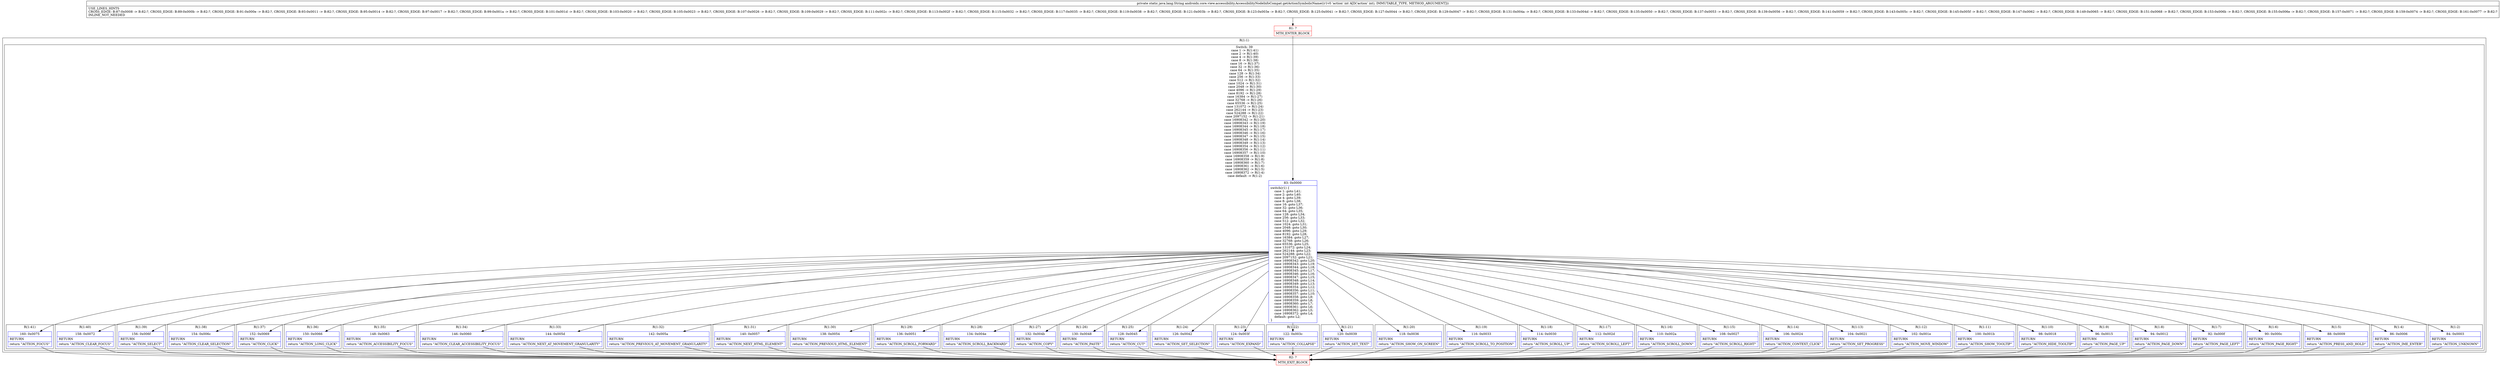 digraph "CFG forandroidx.core.view.accessibility.AccessibilityNodeInfoCompat.getActionSymbolicName(I)Ljava\/lang\/String;" {
subgraph cluster_Region_1181587524 {
label = "R(1:1)";
node [shape=record,color=blue];
subgraph cluster_SwitchRegion_1781459540 {
label = "Switch: 39
 case 1 -> R(1:41)
 case 2 -> R(1:40)
 case 4 -> R(1:39)
 case 8 -> R(1:38)
 case 16 -> R(1:37)
 case 32 -> R(1:36)
 case 64 -> R(1:35)
 case 128 -> R(1:34)
 case 256 -> R(1:33)
 case 512 -> R(1:32)
 case 1024 -> R(1:31)
 case 2048 -> R(1:30)
 case 4096 -> R(1:29)
 case 8192 -> R(1:28)
 case 16384 -> R(1:27)
 case 32768 -> R(1:26)
 case 65536 -> R(1:25)
 case 131072 -> R(1:24)
 case 262144 -> R(1:23)
 case 524288 -> R(1:22)
 case 2097152 -> R(1:21)
 case 16908342 -> R(1:20)
 case 16908343 -> R(1:19)
 case 16908344 -> R(1:18)
 case 16908345 -> R(1:17)
 case 16908346 -> R(1:16)
 case 16908347 -> R(1:15)
 case 16908348 -> R(1:14)
 case 16908349 -> R(1:13)
 case 16908354 -> R(1:12)
 case 16908356 -> R(1:11)
 case 16908357 -> R(1:10)
 case 16908358 -> R(1:9)
 case 16908359 -> R(1:8)
 case 16908360 -> R(1:7)
 case 16908361 -> R(1:6)
 case 16908362 -> R(1:5)
 case 16908372 -> R(1:4)
 case default -> R(1:2)";
node [shape=record,color=blue];
Node_83 [shape=record,label="{83\:\ 0x0000|switch(r1) \{\l    case 1: goto L41;\l    case 2: goto L40;\l    case 4: goto L39;\l    case 8: goto L38;\l    case 16: goto L37;\l    case 32: goto L36;\l    case 64: goto L35;\l    case 128: goto L34;\l    case 256: goto L33;\l    case 512: goto L32;\l    case 1024: goto L31;\l    case 2048: goto L30;\l    case 4096: goto L29;\l    case 8192: goto L28;\l    case 16384: goto L27;\l    case 32768: goto L26;\l    case 65536: goto L25;\l    case 131072: goto L24;\l    case 262144: goto L23;\l    case 524288: goto L22;\l    case 2097152: goto L21;\l    case 16908342: goto L20;\l    case 16908343: goto L19;\l    case 16908344: goto L18;\l    case 16908345: goto L17;\l    case 16908346: goto L16;\l    case 16908347: goto L15;\l    case 16908348: goto L14;\l    case 16908349: goto L13;\l    case 16908354: goto L12;\l    case 16908356: goto L11;\l    case 16908357: goto L10;\l    case 16908358: goto L9;\l    case 16908359: goto L8;\l    case 16908360: goto L7;\l    case 16908361: goto L6;\l    case 16908362: goto L5;\l    case 16908372: goto L4;\l    default: goto L2;\l\}\l}"];
subgraph cluster_Region_1497944059 {
label = "R(1:41)";
node [shape=record,color=blue];
Node_160 [shape=record,label="{160\:\ 0x0075|RETURN\l|return \"ACTION_FOCUS\"\l}"];
}
subgraph cluster_Region_828451846 {
label = "R(1:40)";
node [shape=record,color=blue];
Node_158 [shape=record,label="{158\:\ 0x0072|RETURN\l|return \"ACTION_CLEAR_FOCUS\"\l}"];
}
subgraph cluster_Region_459550166 {
label = "R(1:39)";
node [shape=record,color=blue];
Node_156 [shape=record,label="{156\:\ 0x006f|RETURN\l|return \"ACTION_SELECT\"\l}"];
}
subgraph cluster_Region_100997284 {
label = "R(1:38)";
node [shape=record,color=blue];
Node_154 [shape=record,label="{154\:\ 0x006c|RETURN\l|return \"ACTION_CLEAR_SELECTION\"\l}"];
}
subgraph cluster_Region_422393992 {
label = "R(1:37)";
node [shape=record,color=blue];
Node_152 [shape=record,label="{152\:\ 0x0069|RETURN\l|return \"ACTION_CLICK\"\l}"];
}
subgraph cluster_Region_563357367 {
label = "R(1:36)";
node [shape=record,color=blue];
Node_150 [shape=record,label="{150\:\ 0x0066|RETURN\l|return \"ACTION_LONG_CLICK\"\l}"];
}
subgraph cluster_Region_463775182 {
label = "R(1:35)";
node [shape=record,color=blue];
Node_148 [shape=record,label="{148\:\ 0x0063|RETURN\l|return \"ACTION_ACCESSIBILITY_FOCUS\"\l}"];
}
subgraph cluster_Region_894062118 {
label = "R(1:34)";
node [shape=record,color=blue];
Node_146 [shape=record,label="{146\:\ 0x0060|RETURN\l|return \"ACTION_CLEAR_ACCESSIBILITY_FOCUS\"\l}"];
}
subgraph cluster_Region_1171507583 {
label = "R(1:33)";
node [shape=record,color=blue];
Node_144 [shape=record,label="{144\:\ 0x005d|RETURN\l|return \"ACTION_NEXT_AT_MOVEMENT_GRANULARITY\"\l}"];
}
subgraph cluster_Region_1165160172 {
label = "R(1:32)";
node [shape=record,color=blue];
Node_142 [shape=record,label="{142\:\ 0x005a|RETURN\l|return \"ACTION_PREVIOUS_AT_MOVEMENT_GRANULARITY\"\l}"];
}
subgraph cluster_Region_2068228441 {
label = "R(1:31)";
node [shape=record,color=blue];
Node_140 [shape=record,label="{140\:\ 0x0057|RETURN\l|return \"ACTION_NEXT_HTML_ELEMENT\"\l}"];
}
subgraph cluster_Region_479912809 {
label = "R(1:30)";
node [shape=record,color=blue];
Node_138 [shape=record,label="{138\:\ 0x0054|RETURN\l|return \"ACTION_PREVIOUS_HTML_ELEMENT\"\l}"];
}
subgraph cluster_Region_1197038004 {
label = "R(1:29)";
node [shape=record,color=blue];
Node_136 [shape=record,label="{136\:\ 0x0051|RETURN\l|return \"ACTION_SCROLL_FORWARD\"\l}"];
}
subgraph cluster_Region_353290813 {
label = "R(1:28)";
node [shape=record,color=blue];
Node_134 [shape=record,label="{134\:\ 0x004e|RETURN\l|return \"ACTION_SCROLL_BACKWARD\"\l}"];
}
subgraph cluster_Region_1531753892 {
label = "R(1:27)";
node [shape=record,color=blue];
Node_132 [shape=record,label="{132\:\ 0x004b|RETURN\l|return \"ACTION_COPY\"\l}"];
}
subgraph cluster_Region_277251087 {
label = "R(1:26)";
node [shape=record,color=blue];
Node_130 [shape=record,label="{130\:\ 0x0048|RETURN\l|return \"ACTION_PASTE\"\l}"];
}
subgraph cluster_Region_488635218 {
label = "R(1:25)";
node [shape=record,color=blue];
Node_128 [shape=record,label="{128\:\ 0x0045|RETURN\l|return \"ACTION_CUT\"\l}"];
}
subgraph cluster_Region_2124649966 {
label = "R(1:24)";
node [shape=record,color=blue];
Node_126 [shape=record,label="{126\:\ 0x0042|RETURN\l|return \"ACTION_SET_SELECTION\"\l}"];
}
subgraph cluster_Region_1090317835 {
label = "R(1:23)";
node [shape=record,color=blue];
Node_124 [shape=record,label="{124\:\ 0x003f|RETURN\l|return \"ACTION_EXPAND\"\l}"];
}
subgraph cluster_Region_1694412007 {
label = "R(1:22)";
node [shape=record,color=blue];
Node_122 [shape=record,label="{122\:\ 0x003c|RETURN\l|return \"ACTION_COLLAPSE\"\l}"];
}
subgraph cluster_Region_106499649 {
label = "R(1:21)";
node [shape=record,color=blue];
Node_120 [shape=record,label="{120\:\ 0x0039|RETURN\l|return \"ACTION_SET_TEXT\"\l}"];
}
subgraph cluster_Region_1681385345 {
label = "R(1:20)";
node [shape=record,color=blue];
Node_118 [shape=record,label="{118\:\ 0x0036|RETURN\l|return \"ACTION_SHOW_ON_SCREEN\"\l}"];
}
subgraph cluster_Region_1134350778 {
label = "R(1:19)";
node [shape=record,color=blue];
Node_116 [shape=record,label="{116\:\ 0x0033|RETURN\l|return \"ACTION_SCROLL_TO_POSITION\"\l}"];
}
subgraph cluster_Region_1385485498 {
label = "R(1:18)";
node [shape=record,color=blue];
Node_114 [shape=record,label="{114\:\ 0x0030|RETURN\l|return \"ACTION_SCROLL_UP\"\l}"];
}
subgraph cluster_Region_477225903 {
label = "R(1:17)";
node [shape=record,color=blue];
Node_112 [shape=record,label="{112\:\ 0x002d|RETURN\l|return \"ACTION_SCROLL_LEFT\"\l}"];
}
subgraph cluster_Region_1201734735 {
label = "R(1:16)";
node [shape=record,color=blue];
Node_110 [shape=record,label="{110\:\ 0x002a|RETURN\l|return \"ACTION_SCROLL_DOWN\"\l}"];
}
subgraph cluster_Region_1645546496 {
label = "R(1:15)";
node [shape=record,color=blue];
Node_108 [shape=record,label="{108\:\ 0x0027|RETURN\l|return \"ACTION_SCROLL_RIGHT\"\l}"];
}
subgraph cluster_Region_374355452 {
label = "R(1:14)";
node [shape=record,color=blue];
Node_106 [shape=record,label="{106\:\ 0x0024|RETURN\l|return \"ACTION_CONTEXT_CLICK\"\l}"];
}
subgraph cluster_Region_95404034 {
label = "R(1:13)";
node [shape=record,color=blue];
Node_104 [shape=record,label="{104\:\ 0x0021|RETURN\l|return \"ACTION_SET_PROGRESS\"\l}"];
}
subgraph cluster_Region_1256402820 {
label = "R(1:12)";
node [shape=record,color=blue];
Node_102 [shape=record,label="{102\:\ 0x001e|RETURN\l|return \"ACTION_MOVE_WINDOW\"\l}"];
}
subgraph cluster_Region_6053844 {
label = "R(1:11)";
node [shape=record,color=blue];
Node_100 [shape=record,label="{100\:\ 0x001b|RETURN\l|return \"ACTION_SHOW_TOOLTIP\"\l}"];
}
subgraph cluster_Region_389309942 {
label = "R(1:10)";
node [shape=record,color=blue];
Node_98 [shape=record,label="{98\:\ 0x0018|RETURN\l|return \"ACTION_HIDE_TOOLTIP\"\l}"];
}
subgraph cluster_Region_1818237122 {
label = "R(1:9)";
node [shape=record,color=blue];
Node_96 [shape=record,label="{96\:\ 0x0015|RETURN\l|return \"ACTION_PAGE_UP\"\l}"];
}
subgraph cluster_Region_1068275141 {
label = "R(1:8)";
node [shape=record,color=blue];
Node_94 [shape=record,label="{94\:\ 0x0012|RETURN\l|return \"ACTION_PAGE_DOWN\"\l}"];
}
subgraph cluster_Region_1567416091 {
label = "R(1:7)";
node [shape=record,color=blue];
Node_92 [shape=record,label="{92\:\ 0x000f|RETURN\l|return \"ACTION_PAGE_LEFT\"\l}"];
}
subgraph cluster_Region_1774389909 {
label = "R(1:6)";
node [shape=record,color=blue];
Node_90 [shape=record,label="{90\:\ 0x000c|RETURN\l|return \"ACTION_PAGE_RIGHT\"\l}"];
}
subgraph cluster_Region_92907879 {
label = "R(1:5)";
node [shape=record,color=blue];
Node_88 [shape=record,label="{88\:\ 0x0009|RETURN\l|return \"ACTION_PRESS_AND_HOLD\"\l}"];
}
subgraph cluster_Region_1582302894 {
label = "R(1:4)";
node [shape=record,color=blue];
Node_86 [shape=record,label="{86\:\ 0x0006|RETURN\l|return \"ACTION_IME_ENTER\"\l}"];
}
subgraph cluster_Region_1702862456 {
label = "R(1:2)";
node [shape=record,color=blue];
Node_84 [shape=record,label="{84\:\ 0x0003|RETURN\l|return \"ACTION_UNKNOWN\"\l}"];
}
}
}
Node_81 [shape=record,color=red,label="{81\:\ ?|MTH_ENTER_BLOCK\l}"];
Node_82 [shape=record,color=red,label="{82\:\ ?|MTH_EXIT_BLOCK\l}"];
MethodNode[shape=record,label="{private static java.lang.String androidx.core.view.accessibility.AccessibilityNodeInfoCompat.getActionSymbolicName((r1v0 'action' int A[D('action' int), IMMUTABLE_TYPE, METHOD_ARGUMENT]))  | USE_LINES_HINTS\lCROSS_EDGE: B:87:0x0008 \-\> B:82:?, CROSS_EDGE: B:89:0x000b \-\> B:82:?, CROSS_EDGE: B:91:0x000e \-\> B:82:?, CROSS_EDGE: B:93:0x0011 \-\> B:82:?, CROSS_EDGE: B:95:0x0014 \-\> B:82:?, CROSS_EDGE: B:97:0x0017 \-\> B:82:?, CROSS_EDGE: B:99:0x001a \-\> B:82:?, CROSS_EDGE: B:101:0x001d \-\> B:82:?, CROSS_EDGE: B:103:0x0020 \-\> B:82:?, CROSS_EDGE: B:105:0x0023 \-\> B:82:?, CROSS_EDGE: B:107:0x0026 \-\> B:82:?, CROSS_EDGE: B:109:0x0029 \-\> B:82:?, CROSS_EDGE: B:111:0x002c \-\> B:82:?, CROSS_EDGE: B:113:0x002f \-\> B:82:?, CROSS_EDGE: B:115:0x0032 \-\> B:82:?, CROSS_EDGE: B:117:0x0035 \-\> B:82:?, CROSS_EDGE: B:119:0x0038 \-\> B:82:?, CROSS_EDGE: B:121:0x003b \-\> B:82:?, CROSS_EDGE: B:123:0x003e \-\> B:82:?, CROSS_EDGE: B:125:0x0041 \-\> B:82:?, CROSS_EDGE: B:127:0x0044 \-\> B:82:?, CROSS_EDGE: B:129:0x0047 \-\> B:82:?, CROSS_EDGE: B:131:0x004a \-\> B:82:?, CROSS_EDGE: B:133:0x004d \-\> B:82:?, CROSS_EDGE: B:135:0x0050 \-\> B:82:?, CROSS_EDGE: B:137:0x0053 \-\> B:82:?, CROSS_EDGE: B:139:0x0056 \-\> B:82:?, CROSS_EDGE: B:141:0x0059 \-\> B:82:?, CROSS_EDGE: B:143:0x005c \-\> B:82:?, CROSS_EDGE: B:145:0x005f \-\> B:82:?, CROSS_EDGE: B:147:0x0062 \-\> B:82:?, CROSS_EDGE: B:149:0x0065 \-\> B:82:?, CROSS_EDGE: B:151:0x0068 \-\> B:82:?, CROSS_EDGE: B:153:0x006b \-\> B:82:?, CROSS_EDGE: B:155:0x006e \-\> B:82:?, CROSS_EDGE: B:157:0x0071 \-\> B:82:?, CROSS_EDGE: B:159:0x0074 \-\> B:82:?, CROSS_EDGE: B:161:0x0077 \-\> B:82:?\lINLINE_NOT_NEEDED\l}"];
MethodNode -> Node_81;Node_83 -> Node_84;
Node_83 -> Node_86;
Node_83 -> Node_88;
Node_83 -> Node_90;
Node_83 -> Node_92;
Node_83 -> Node_94;
Node_83 -> Node_96;
Node_83 -> Node_98;
Node_83 -> Node_100;
Node_83 -> Node_102;
Node_83 -> Node_104;
Node_83 -> Node_106;
Node_83 -> Node_108;
Node_83 -> Node_110;
Node_83 -> Node_112;
Node_83 -> Node_114;
Node_83 -> Node_116;
Node_83 -> Node_118;
Node_83 -> Node_120;
Node_83 -> Node_122;
Node_83 -> Node_124;
Node_83 -> Node_126;
Node_83 -> Node_128;
Node_83 -> Node_130;
Node_83 -> Node_132;
Node_83 -> Node_134;
Node_83 -> Node_136;
Node_83 -> Node_138;
Node_83 -> Node_140;
Node_83 -> Node_142;
Node_83 -> Node_144;
Node_83 -> Node_146;
Node_83 -> Node_148;
Node_83 -> Node_150;
Node_83 -> Node_152;
Node_83 -> Node_154;
Node_83 -> Node_156;
Node_83 -> Node_158;
Node_83 -> Node_160;
Node_160 -> Node_82;
Node_158 -> Node_82;
Node_156 -> Node_82;
Node_154 -> Node_82;
Node_152 -> Node_82;
Node_150 -> Node_82;
Node_148 -> Node_82;
Node_146 -> Node_82;
Node_144 -> Node_82;
Node_142 -> Node_82;
Node_140 -> Node_82;
Node_138 -> Node_82;
Node_136 -> Node_82;
Node_134 -> Node_82;
Node_132 -> Node_82;
Node_130 -> Node_82;
Node_128 -> Node_82;
Node_126 -> Node_82;
Node_124 -> Node_82;
Node_122 -> Node_82;
Node_120 -> Node_82;
Node_118 -> Node_82;
Node_116 -> Node_82;
Node_114 -> Node_82;
Node_112 -> Node_82;
Node_110 -> Node_82;
Node_108 -> Node_82;
Node_106 -> Node_82;
Node_104 -> Node_82;
Node_102 -> Node_82;
Node_100 -> Node_82;
Node_98 -> Node_82;
Node_96 -> Node_82;
Node_94 -> Node_82;
Node_92 -> Node_82;
Node_90 -> Node_82;
Node_88 -> Node_82;
Node_86 -> Node_82;
Node_84 -> Node_82;
Node_81 -> Node_83;
}

